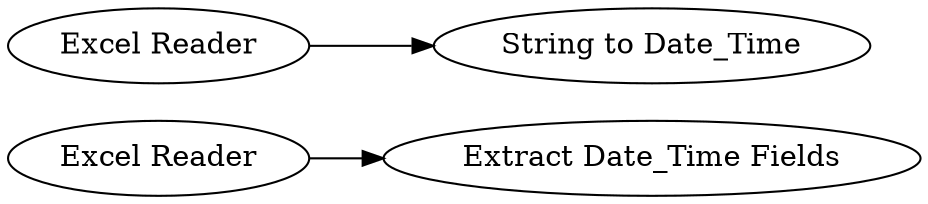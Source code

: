 digraph {
	2 [label="Excel Reader"]
	23 [label="String to Date_Time"]
	24 [label="Excel Reader"]
	31 [label="Extract Date_Time Fields"]
	2 -> 31
	24 -> 23
	rankdir=LR
}
